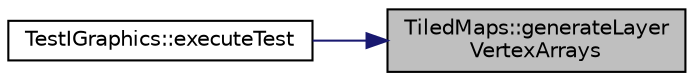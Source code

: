 digraph "TiledMaps::generateLayerVertexArrays"
{
 // LATEX_PDF_SIZE
  edge [fontname="Helvetica",fontsize="10",labelfontname="Helvetica",labelfontsize="10"];
  node [fontname="Helvetica",fontsize="10",shape=record];
  rankdir="RL";
  Node1 [label="TiledMaps::generateLayer\lVertexArrays",height=0.2,width=0.4,color="black", fillcolor="grey75", style="filled", fontcolor="black",tooltip=" "];
  Node1 -> Node2 [dir="back",color="midnightblue",fontsize="10",style="solid"];
  Node2 [label="TestIGraphics::executeTest",height=0.2,width=0.4,color="black", fillcolor="white", style="filled",URL="$class_test_i_graphics.html#a526eed13c6c38a2cad0b734df55ee8cd",tooltip=" "];
}

